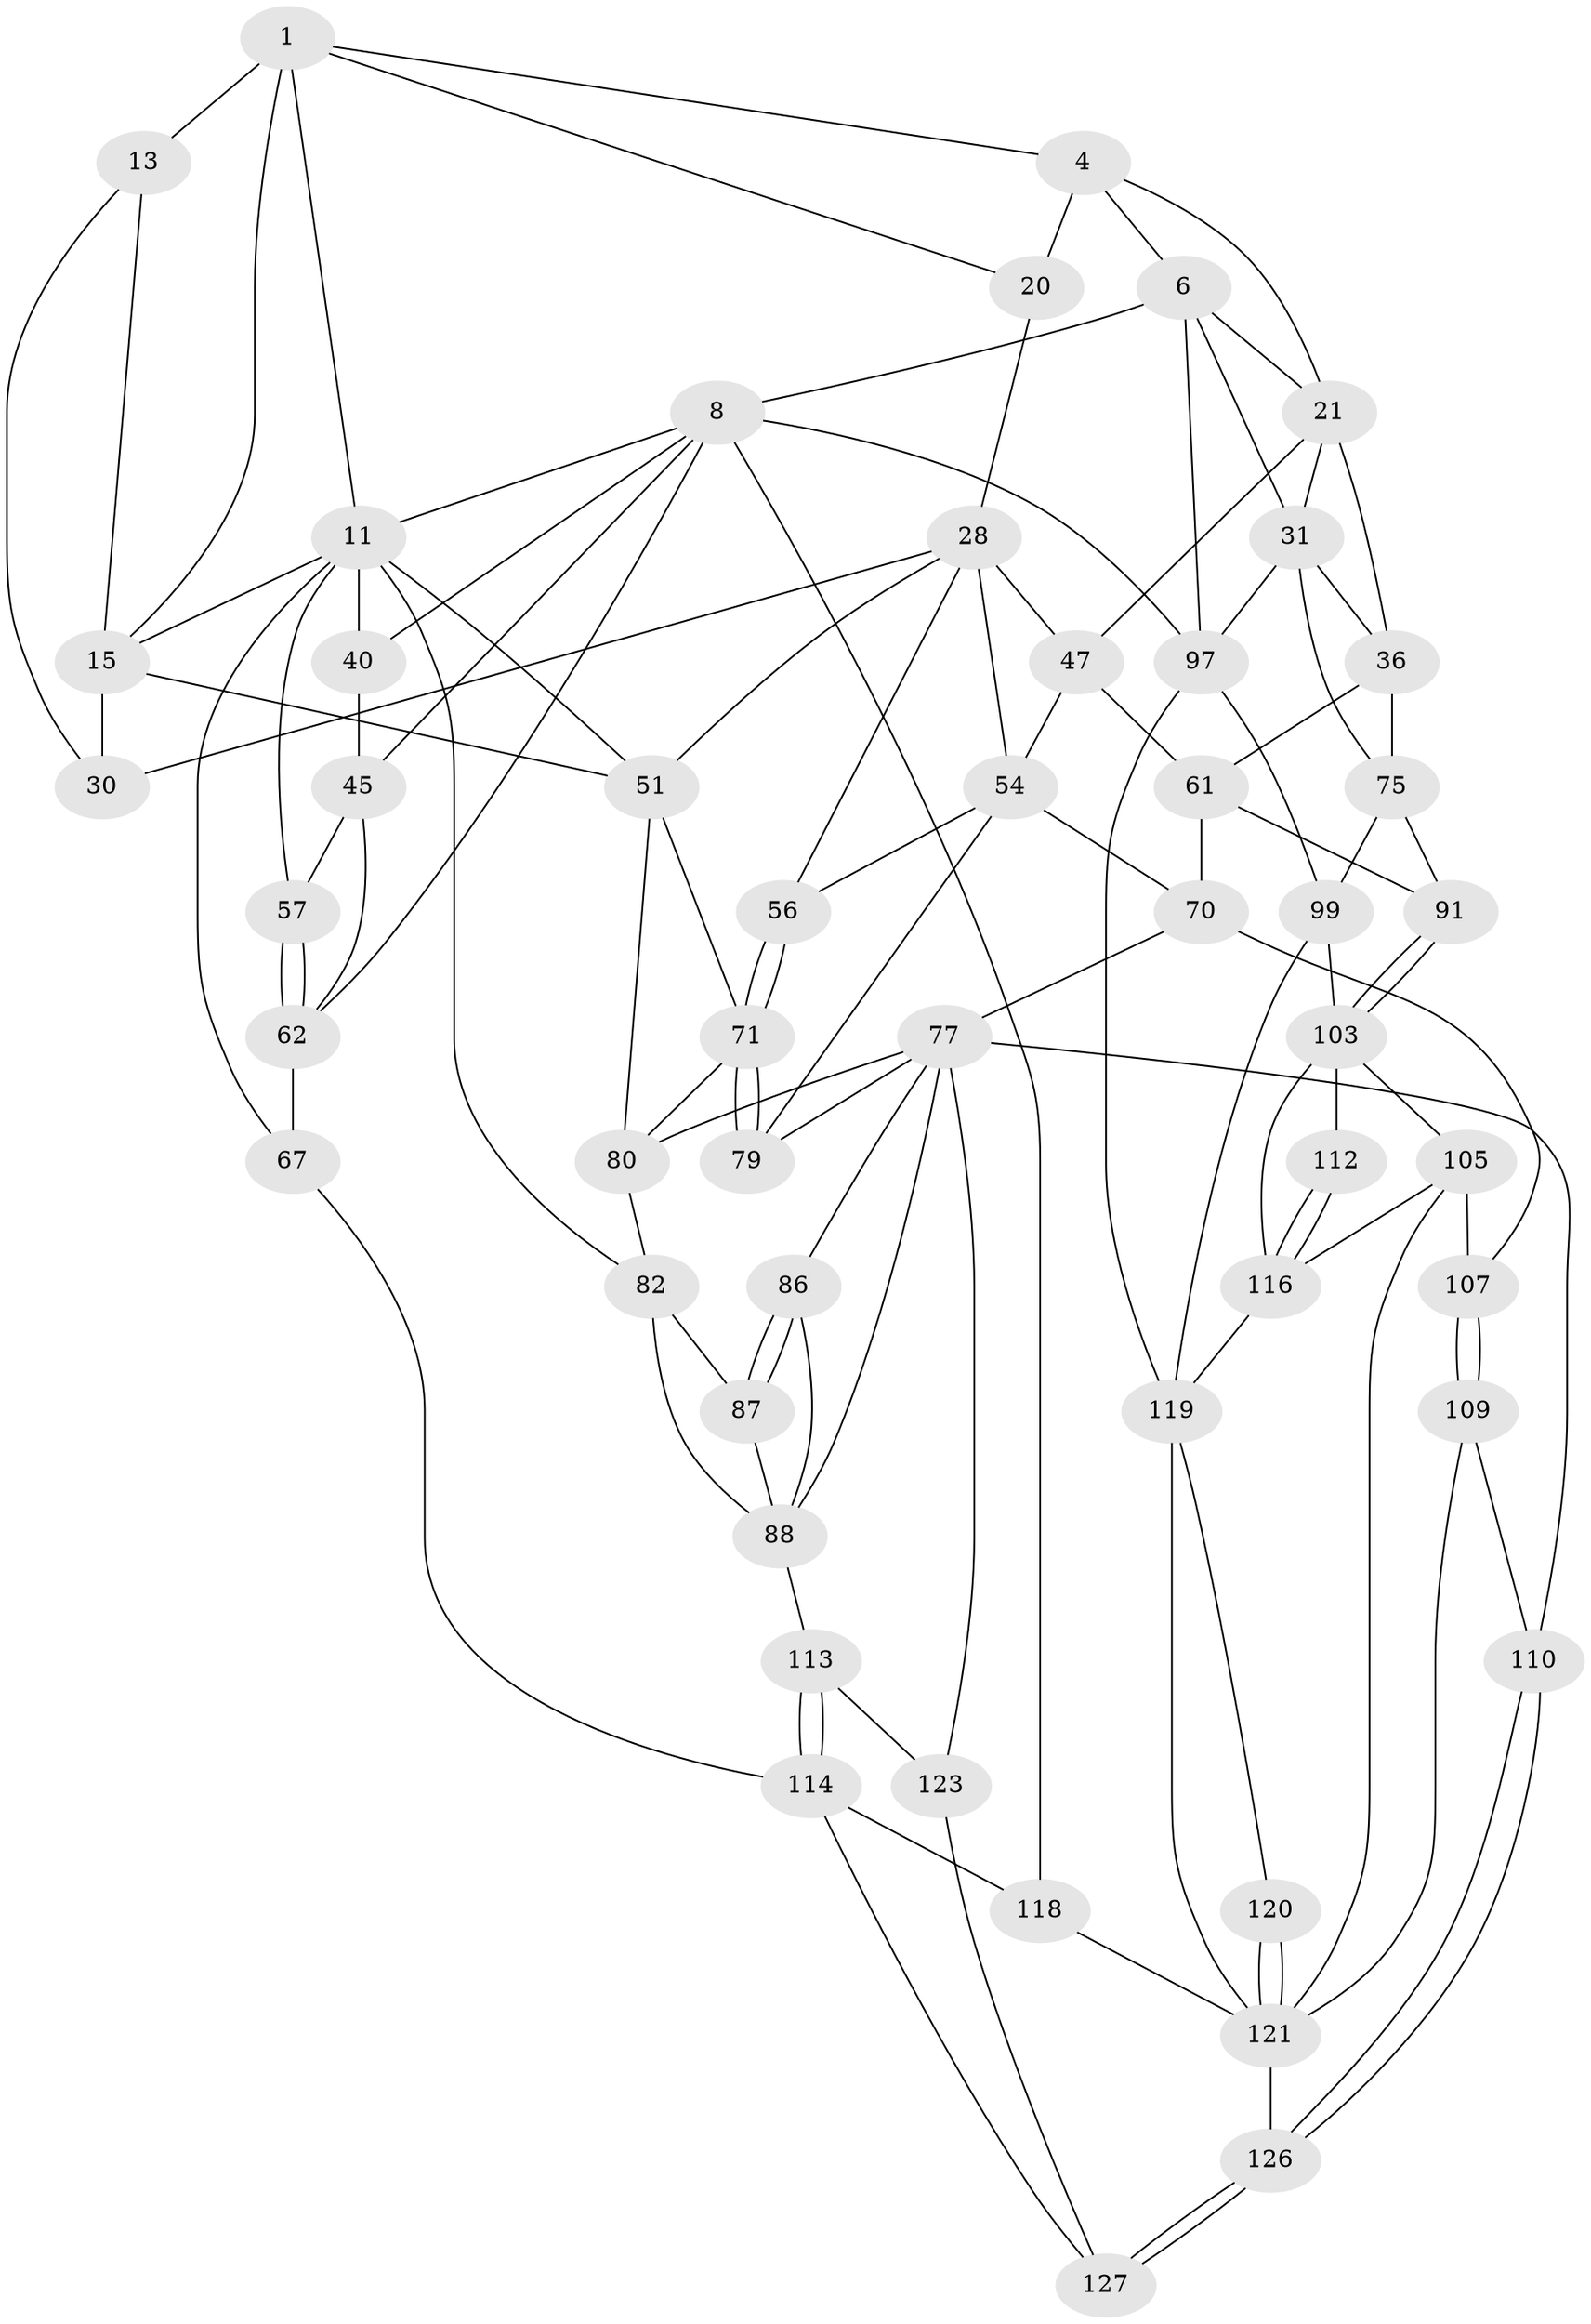 // original degree distribution, {3: 0.015151515151515152, 4: 0.21212121212121213, 6: 0.19696969696969696, 5: 0.5757575757575758}
// Generated by graph-tools (version 1.1) at 2025/21/03/04/25 18:21:27]
// undirected, 52 vertices, 116 edges
graph export_dot {
graph [start="1"]
  node [color=gray90,style=filled];
  1 [pos="+0.3614228969344406+0",super="+10+2"];
  4 [pos="+0.7602072290355902+0",super="+5+19"];
  6 [pos="+0.9121645633412838+0",super="+7+25"];
  8 [pos="+0+0",super="+9+96+41"];
  11 [pos="+0.18371899799386046+0.16882819235629717",super="+12+39"];
  13 [pos="+0.37385733321554504+0.05626006121695295",super="+14+17"];
  15 [pos="+0.24942474641513532+0.17449460733411695",super="+32"];
  20 [pos="+0.5010671174640796+0.18812829454794136",super="+27"];
  21 [pos="+0.8459321329973952+0.20485863464995685",super="+26+22"];
  28 [pos="+0.5554390323816918+0.2808525001521299",super="+29+49"];
  30 [pos="+0.3863937122205471+0.2675491210497785"];
  31 [pos="+1+0.32954764395573827",super="+33"];
  36 [pos="+0.8813226296245382+0.3381769673626213",super="+59"];
  40 [pos="+0.10619352393429+0.1850378497209735",super="+44"];
  45 [pos="+0+0.3420899035267368",super="+46"];
  47 [pos="+0.7167873052797491+0.32504082946587143",super="+48+53"];
  51 [pos="+0.42017833951488964+0.38768755329774096",super="+52"];
  54 [pos="+0.5583364862115766+0.3895554953645987",super="+68+55"];
  56 [pos="+0.47244388160501916+0.37386843539029296"];
  57 [pos="+0.1114529247362813+0.35433535154175205",super="+58"];
  61 [pos="+0.7996257721393454+0.49552185539133436",super="+69"];
  62 [pos="+0.04834950927248383+0.440693525203457",super="+63"];
  67 [pos="+0.045221752144941015+0.5956411672804548"];
  70 [pos="+0.6964027144582251+0.5563241620416598",super="+76"];
  71 [pos="+0.4719916150203164+0.5004108237925703",super="+72"];
  75 [pos="+0.9096787223920736+0.49303088732428946",super="+90"];
  77 [pos="+0.5681550554091018+0.5858066631995554",super="+78+101"];
  79 [pos="+0.5158399098113291+0.5411844044072696"];
  80 [pos="+0.3377187464057814+0.4715301870836816",super="+81"];
  82 [pos="+0.32326158296021335+0.5152477754329429",super="+83"];
  86 [pos="+0.38479303036202056+0.6203515448157415"];
  87 [pos="+0.3255601772990224+0.5196552771189483"];
  88 [pos="+0.32496474475818127+0.5826842130735507",super="+89+92"];
  91 [pos="+0.7860944256565767+0.5992531768974328"];
  97 [pos="+1+1",super="+98"];
  99 [pos="+1+0.6997202193283493",super="+100"];
  103 [pos="+0.8055728690201939+0.6617659707585651",super="+108+104"];
  105 [pos="+0.7495491263367764+0.7439858563906873",super="+106"];
  107 [pos="+0.6284830717916244+0.7311602624408684"];
  109 [pos="+0.5774224270395881+0.8198671841821987"];
  110 [pos="+0.5019867576234773+0.7996826432612075"];
  112 [pos="+0.8463753705163329+0.749636338055706"];
  113 [pos="+0.22235898269048793+0.7830887324533802"];
  114 [pos="+0.13221016750411685+0.9333872696933574",super="+115"];
  116 [pos="+0.8368170768698712+0.8407395743488448",super="+117"];
  118 [pos="+0+1"];
  119 [pos="+0.827328221250025+0.8832972056498398",super="+125"];
  120 [pos="+0.801813282442796+0.8914511538146642"];
  121 [pos="+0.72278810377452+0.8560471836342304",super="+122"];
  123 [pos="+0.39525672626665137+0.7963850534281212",super="+128+124"];
  126 [pos="+0.4046245711288484+0.9882797920502925"];
  127 [pos="+0.3582844387134328+0.9267970777401091"];
  1 -- 11;
  1 -- 15;
  1 -- 20;
  1 -- 4;
  1 -- 13 [weight=2];
  4 -- 21 [weight=2];
  4 -- 6;
  4 -- 20 [weight=2];
  6 -- 8;
  6 -- 97;
  6 -- 31 [weight=2];
  6 -- 21;
  8 -- 97;
  8 -- 118;
  8 -- 62;
  8 -- 11;
  8 -- 40;
  8 -- 45;
  11 -- 40 [weight=2];
  11 -- 67;
  11 -- 57;
  11 -- 15;
  11 -- 51;
  11 -- 82;
  13 -- 15;
  13 -- 30;
  15 -- 30;
  15 -- 51;
  20 -- 28;
  21 -- 36;
  21 -- 47 [weight=2];
  21 -- 31;
  28 -- 56;
  28 -- 51;
  28 -- 30;
  28 -- 54;
  28 -- 47;
  31 -- 97;
  31 -- 36 [weight=2];
  31 -- 75;
  36 -- 75;
  36 -- 61;
  40 -- 45;
  45 -- 62;
  45 -- 57;
  47 -- 54;
  47 -- 61;
  51 -- 71;
  51 -- 80;
  54 -- 70;
  54 -- 56;
  54 -- 79;
  56 -- 71;
  56 -- 71;
  57 -- 62 [weight=2];
  57 -- 62;
  61 -- 91;
  61 -- 70;
  62 -- 67;
  67 -- 114;
  70 -- 107;
  70 -- 77;
  71 -- 79;
  71 -- 79;
  71 -- 80;
  75 -- 99;
  75 -- 91;
  77 -- 80;
  77 -- 86;
  77 -- 79;
  77 -- 88;
  77 -- 123;
  77 -- 110;
  80 -- 82;
  82 -- 87;
  82 -- 88 [weight=2];
  86 -- 87;
  86 -- 87;
  86 -- 88;
  87 -- 88;
  88 -- 113;
  91 -- 103;
  91 -- 103;
  97 -- 119;
  97 -- 99;
  99 -- 119;
  99 -- 103;
  103 -- 112 [weight=2];
  103 -- 116;
  103 -- 105;
  105 -- 116;
  105 -- 107;
  105 -- 121;
  107 -- 109;
  107 -- 109;
  109 -- 110;
  109 -- 121;
  110 -- 126;
  110 -- 126;
  112 -- 116;
  112 -- 116;
  113 -- 114;
  113 -- 114;
  113 -- 123;
  114 -- 127;
  114 -- 118;
  116 -- 119;
  118 -- 121;
  119 -- 120;
  119 -- 121;
  120 -- 121 [weight=2];
  120 -- 121;
  121 -- 126;
  123 -- 127;
  126 -- 127;
  126 -- 127;
}
